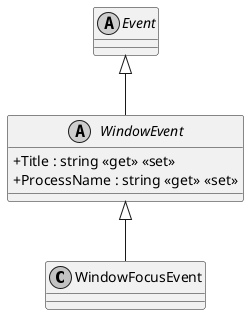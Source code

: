 @startuml
class WindowFocusEvent {
}
WindowEvent <|-- WindowFocusEvent

skinparam monochrome true
skinparam classAttributeIconSize 0

abstract class WindowEvent {
    + Title : string <<get>> <<set>>
    + ProcessName : string <<get>> <<set>>
}
abstract class Event
Event <|-- WindowEvent
@enduml

